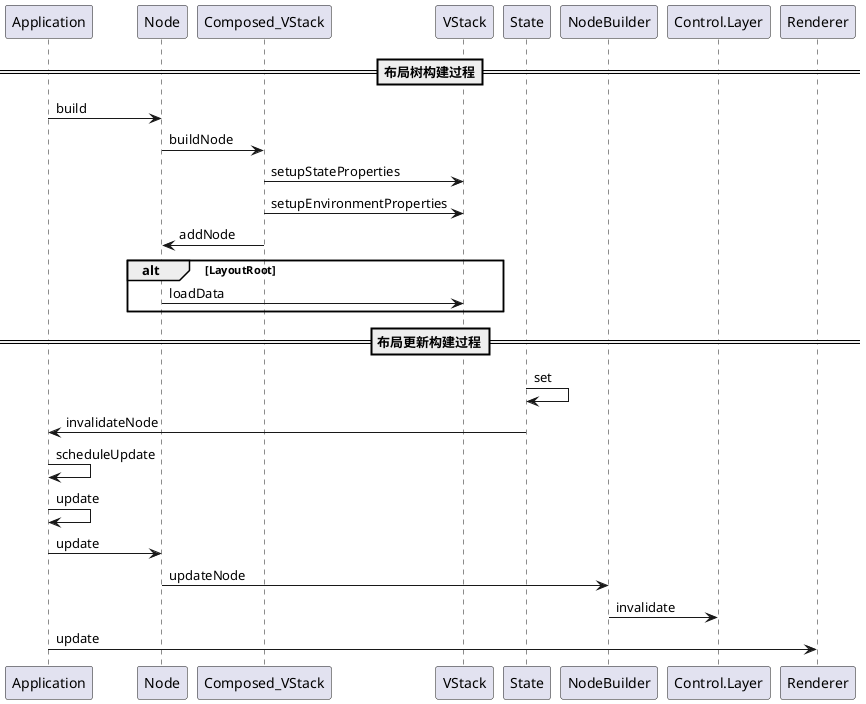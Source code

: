 @startuml SwiftTUI

==布局树构建过程==

Application -> Node : build
Node -> Composed_VStack : buildNode
Composed_VStack -> VStack : setupStateProperties /'反射View中的所有state属性建立valueReference关联'/
Composed_VStack -> VStack : setupEnvironmentProperties /'反射View中的所有Environment属性建立valueReference关联'/
Composed_VStack -> Node : addNode /'增加view.body.nodeBuilder的Node，设置children节点'/
alt LayoutRoot
    Node -> VStack : loadData
end

==布局更新构建过程==

State -> State : set
State -> Application : invalidateNode
Application -> Application : scheduleUpdate
Application -> Application : update
Application -> Node : update
Node -> NodeBuilder : updateNode
NodeBuilder -> Control.Layer : invalidate
Application -> Renderer : update

@enduml